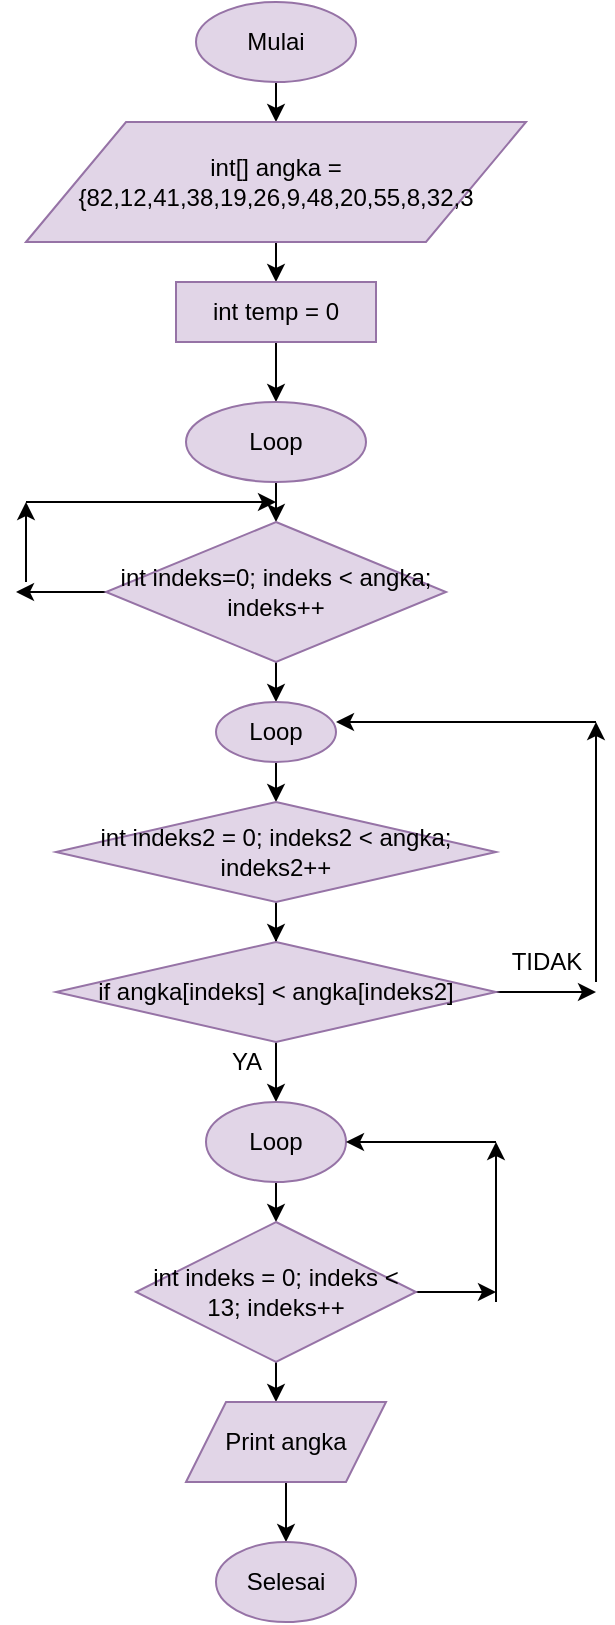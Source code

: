 <mxfile version="13.0.7" type="device"><diagram id="tLRdJkFHBXCGncZ01Q1J" name="Page-1"><mxGraphModel dx="868" dy="534" grid="1" gridSize="10" guides="1" tooltips="1" connect="1" arrows="1" fold="1" page="1" pageScale="1" pageWidth="827" pageHeight="1169" math="0" shadow="0"><root><mxCell id="0"/><mxCell id="1" parent="0"/><mxCell id="CMN9Qym8lO3F44t_P4l_-3" value="" style="edgeStyle=orthogonalEdgeStyle;rounded=0;orthogonalLoop=1;jettySize=auto;html=1;" edge="1" parent="1" source="CMN9Qym8lO3F44t_P4l_-1"><mxGeometry relative="1" as="geometry"><mxPoint x="400" y="70" as="targetPoint"/></mxGeometry></mxCell><mxCell id="CMN9Qym8lO3F44t_P4l_-1" value="Mulai" style="ellipse;whiteSpace=wrap;html=1;fillColor=#e1d5e7;strokeColor=#9673a6;" vertex="1" parent="1"><mxGeometry x="360" y="10" width="80" height="40" as="geometry"/></mxCell><mxCell id="CMN9Qym8lO3F44t_P4l_-6" value="" style="edgeStyle=orthogonalEdgeStyle;rounded=0;orthogonalLoop=1;jettySize=auto;html=1;" edge="1" parent="1" source="CMN9Qym8lO3F44t_P4l_-4"><mxGeometry relative="1" as="geometry"><mxPoint x="400" y="150" as="targetPoint"/></mxGeometry></mxCell><mxCell id="CMN9Qym8lO3F44t_P4l_-4" value="int[] angka = {82,12,41,38,19,26,9,48,20,55,8,32,3" style="shape=parallelogram;perimeter=parallelogramPerimeter;whiteSpace=wrap;html=1;fillColor=#e1d5e7;strokeColor=#9673a6;" vertex="1" parent="1"><mxGeometry x="275" y="70" width="250" height="60" as="geometry"/></mxCell><mxCell id="CMN9Qym8lO3F44t_P4l_-9" value="" style="edgeStyle=orthogonalEdgeStyle;rounded=0;orthogonalLoop=1;jettySize=auto;html=1;" edge="1" parent="1" source="CMN9Qym8lO3F44t_P4l_-7" target="CMN9Qym8lO3F44t_P4l_-8"><mxGeometry relative="1" as="geometry"/></mxCell><mxCell id="CMN9Qym8lO3F44t_P4l_-7" value="int temp = 0" style="rounded=0;whiteSpace=wrap;html=1;fillColor=#e1d5e7;strokeColor=#9673a6;" vertex="1" parent="1"><mxGeometry x="350" y="150" width="100" height="30" as="geometry"/></mxCell><mxCell id="CMN9Qym8lO3F44t_P4l_-12" value="" style="edgeStyle=orthogonalEdgeStyle;rounded=0;orthogonalLoop=1;jettySize=auto;html=1;" edge="1" parent="1" source="CMN9Qym8lO3F44t_P4l_-8"><mxGeometry relative="1" as="geometry"><mxPoint x="400" y="270" as="targetPoint"/></mxGeometry></mxCell><mxCell id="CMN9Qym8lO3F44t_P4l_-8" value="Loop" style="ellipse;whiteSpace=wrap;html=1;fillColor=#e1d5e7;strokeColor=#9673a6;" vertex="1" parent="1"><mxGeometry x="355" y="210" width="90" height="40" as="geometry"/></mxCell><mxCell id="CMN9Qym8lO3F44t_P4l_-14" value="" style="edgeStyle=orthogonalEdgeStyle;rounded=0;orthogonalLoop=1;jettySize=auto;html=1;" edge="1" parent="1" source="CMN9Qym8lO3F44t_P4l_-10"><mxGeometry relative="1" as="geometry"><mxPoint x="400" y="360" as="targetPoint"/></mxGeometry></mxCell><mxCell id="CMN9Qym8lO3F44t_P4l_-16" value="" style="edgeStyle=orthogonalEdgeStyle;rounded=0;orthogonalLoop=1;jettySize=auto;html=1;" edge="1" parent="1" source="CMN9Qym8lO3F44t_P4l_-10"><mxGeometry relative="1" as="geometry"><mxPoint x="270" y="305" as="targetPoint"/></mxGeometry></mxCell><mxCell id="CMN9Qym8lO3F44t_P4l_-10" value="int indeks=0; indeks &amp;lt; angka; indeks++" style="rhombus;whiteSpace=wrap;html=1;fillColor=#e1d5e7;strokeColor=#9673a6;" vertex="1" parent="1"><mxGeometry x="315" y="270" width="170" height="70" as="geometry"/></mxCell><mxCell id="CMN9Qym8lO3F44t_P4l_-17" value="" style="endArrow=classic;html=1;" edge="1" parent="1"><mxGeometry width="50" height="50" relative="1" as="geometry"><mxPoint x="275" y="300" as="sourcePoint"/><mxPoint x="275" y="260" as="targetPoint"/></mxGeometry></mxCell><mxCell id="CMN9Qym8lO3F44t_P4l_-18" value="" style="endArrow=classic;html=1;" edge="1" parent="1"><mxGeometry width="50" height="50" relative="1" as="geometry"><mxPoint x="275" y="260" as="sourcePoint"/><mxPoint x="400" y="260" as="targetPoint"/></mxGeometry></mxCell><mxCell id="CMN9Qym8lO3F44t_P4l_-21" value="" style="edgeStyle=orthogonalEdgeStyle;rounded=0;orthogonalLoop=1;jettySize=auto;html=1;" edge="1" parent="1" source="CMN9Qym8lO3F44t_P4l_-19"><mxGeometry relative="1" as="geometry"><mxPoint x="400" y="410" as="targetPoint"/></mxGeometry></mxCell><mxCell id="CMN9Qym8lO3F44t_P4l_-19" value="Loop" style="ellipse;whiteSpace=wrap;html=1;fillColor=#e1d5e7;strokeColor=#9673a6;" vertex="1" parent="1"><mxGeometry x="370" y="360" width="60" height="30" as="geometry"/></mxCell><mxCell id="CMN9Qym8lO3F44t_P4l_-28" value="" style="edgeStyle=orthogonalEdgeStyle;rounded=0;orthogonalLoop=1;jettySize=auto;html=1;" edge="1" parent="1" source="CMN9Qym8lO3F44t_P4l_-22" target="CMN9Qym8lO3F44t_P4l_-27"><mxGeometry relative="1" as="geometry"/></mxCell><mxCell id="CMN9Qym8lO3F44t_P4l_-22" value="int indeks2 = 0; indeks2 &amp;lt; angka; indeks2++" style="rhombus;whiteSpace=wrap;html=1;fillColor=#e1d5e7;strokeColor=#9673a6;" vertex="1" parent="1"><mxGeometry x="290" y="410" width="220" height="50" as="geometry"/></mxCell><mxCell id="CMN9Qym8lO3F44t_P4l_-30" value="" style="edgeStyle=orthogonalEdgeStyle;rounded=0;orthogonalLoop=1;jettySize=auto;html=1;" edge="1" parent="1" source="CMN9Qym8lO3F44t_P4l_-27"><mxGeometry relative="1" as="geometry"><mxPoint x="400" y="560" as="targetPoint"/></mxGeometry></mxCell><mxCell id="CMN9Qym8lO3F44t_P4l_-37" value="" style="edgeStyle=orthogonalEdgeStyle;rounded=0;orthogonalLoop=1;jettySize=auto;html=1;" edge="1" parent="1" source="CMN9Qym8lO3F44t_P4l_-27"><mxGeometry relative="1" as="geometry"><mxPoint x="560" y="505" as="targetPoint"/></mxGeometry></mxCell><mxCell id="CMN9Qym8lO3F44t_P4l_-27" value="if&amp;nbsp;angka[indeks] &amp;lt; angka[indeks2]" style="rhombus;whiteSpace=wrap;html=1;fillColor=#e1d5e7;strokeColor=#9673a6;" vertex="1" parent="1"><mxGeometry x="290" y="480" width="220" height="50" as="geometry"/></mxCell><mxCell id="CMN9Qym8lO3F44t_P4l_-25" value="" style="endArrow=classic;html=1;" edge="1" parent="1"><mxGeometry width="50" height="50" relative="1" as="geometry"><mxPoint x="560" y="370" as="sourcePoint"/><mxPoint x="430" y="370" as="targetPoint"/></mxGeometry></mxCell><mxCell id="CMN9Qym8lO3F44t_P4l_-26" value="" style="endArrow=classic;html=1;" edge="1" parent="1"><mxGeometry width="50" height="50" relative="1" as="geometry"><mxPoint x="560" y="500" as="sourcePoint"/><mxPoint x="560" y="370" as="targetPoint"/></mxGeometry></mxCell><mxCell id="CMN9Qym8lO3F44t_P4l_-33" value="" style="edgeStyle=orthogonalEdgeStyle;rounded=0;orthogonalLoop=1;jettySize=auto;html=1;" edge="1" parent="1" source="CMN9Qym8lO3F44t_P4l_-31"><mxGeometry relative="1" as="geometry"><mxPoint x="400" y="620" as="targetPoint"/></mxGeometry></mxCell><mxCell id="CMN9Qym8lO3F44t_P4l_-31" value="Loop" style="ellipse;whiteSpace=wrap;html=1;fillColor=#e1d5e7;strokeColor=#9673a6;" vertex="1" parent="1"><mxGeometry x="365" y="560" width="70" height="40" as="geometry"/></mxCell><mxCell id="CMN9Qym8lO3F44t_P4l_-40" value="" style="edgeStyle=orthogonalEdgeStyle;rounded=0;orthogonalLoop=1;jettySize=auto;html=1;" edge="1" parent="1" source="CMN9Qym8lO3F44t_P4l_-34"><mxGeometry relative="1" as="geometry"><mxPoint x="400" y="710" as="targetPoint"/></mxGeometry></mxCell><mxCell id="CMN9Qym8lO3F44t_P4l_-46" value="" style="edgeStyle=orthogonalEdgeStyle;rounded=0;orthogonalLoop=1;jettySize=auto;html=1;" edge="1" parent="1" source="CMN9Qym8lO3F44t_P4l_-34"><mxGeometry relative="1" as="geometry"><mxPoint x="510" y="655" as="targetPoint"/></mxGeometry></mxCell><mxCell id="CMN9Qym8lO3F44t_P4l_-34" value="int indeks = 0; indeks &amp;lt; 13; indeks++" style="rhombus;whiteSpace=wrap;html=1;fillColor=#e1d5e7;strokeColor=#9673a6;" vertex="1" parent="1"><mxGeometry x="330" y="620" width="140" height="70" as="geometry"/></mxCell><mxCell id="CMN9Qym8lO3F44t_P4l_-35" value="YA" style="text;html=1;align=center;verticalAlign=middle;resizable=0;points=[];autosize=1;" vertex="1" parent="1"><mxGeometry x="370" y="530" width="30" height="20" as="geometry"/></mxCell><mxCell id="CMN9Qym8lO3F44t_P4l_-38" value="TIDAK" style="text;html=1;align=center;verticalAlign=middle;resizable=0;points=[];autosize=1;" vertex="1" parent="1"><mxGeometry x="510" y="480" width="50" height="20" as="geometry"/></mxCell><mxCell id="CMN9Qym8lO3F44t_P4l_-43" value="" style="edgeStyle=orthogonalEdgeStyle;rounded=0;orthogonalLoop=1;jettySize=auto;html=1;" edge="1" parent="1" source="CMN9Qym8lO3F44t_P4l_-41"><mxGeometry relative="1" as="geometry"><mxPoint x="405" y="780" as="targetPoint"/></mxGeometry></mxCell><mxCell id="CMN9Qym8lO3F44t_P4l_-41" value="Print angka" style="shape=parallelogram;perimeter=parallelogramPerimeter;whiteSpace=wrap;html=1;fillColor=#e1d5e7;strokeColor=#9673a6;" vertex="1" parent="1"><mxGeometry x="355" y="710" width="100" height="40" as="geometry"/></mxCell><mxCell id="CMN9Qym8lO3F44t_P4l_-44" value="Selesai" style="ellipse;whiteSpace=wrap;html=1;fillColor=#e1d5e7;strokeColor=#9673a6;" vertex="1" parent="1"><mxGeometry x="370" y="780" width="70" height="40" as="geometry"/></mxCell><mxCell id="CMN9Qym8lO3F44t_P4l_-47" value="" style="endArrow=classic;html=1;entryX=1;entryY=0.5;entryDx=0;entryDy=0;" edge="1" parent="1" target="CMN9Qym8lO3F44t_P4l_-31"><mxGeometry width="50" height="50" relative="1" as="geometry"><mxPoint x="510" y="580" as="sourcePoint"/><mxPoint x="560" y="535" as="targetPoint"/></mxGeometry></mxCell><mxCell id="CMN9Qym8lO3F44t_P4l_-48" value="" style="endArrow=classic;html=1;" edge="1" parent="1"><mxGeometry width="50" height="50" relative="1" as="geometry"><mxPoint x="510" y="660" as="sourcePoint"/><mxPoint x="510" y="580" as="targetPoint"/></mxGeometry></mxCell></root></mxGraphModel></diagram></mxfile>